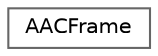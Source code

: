 digraph "类继承关系图"
{
 // LATEX_PDF_SIZE
  bgcolor="transparent";
  edge [fontname=Helvetica,fontsize=10,labelfontname=Helvetica,labelfontsize=10];
  node [fontname=Helvetica,fontsize=10,shape=box,height=0.2,width=0.4];
  rankdir="LR";
  Node0 [id="Node000000",label="AACFrame",height=0.2,width=0.4,color="grey40", fillcolor="white", style="filled",URL="$class_a_a_c_frame.html",tooltip="管理 AAC 音频帧的类"];
}
